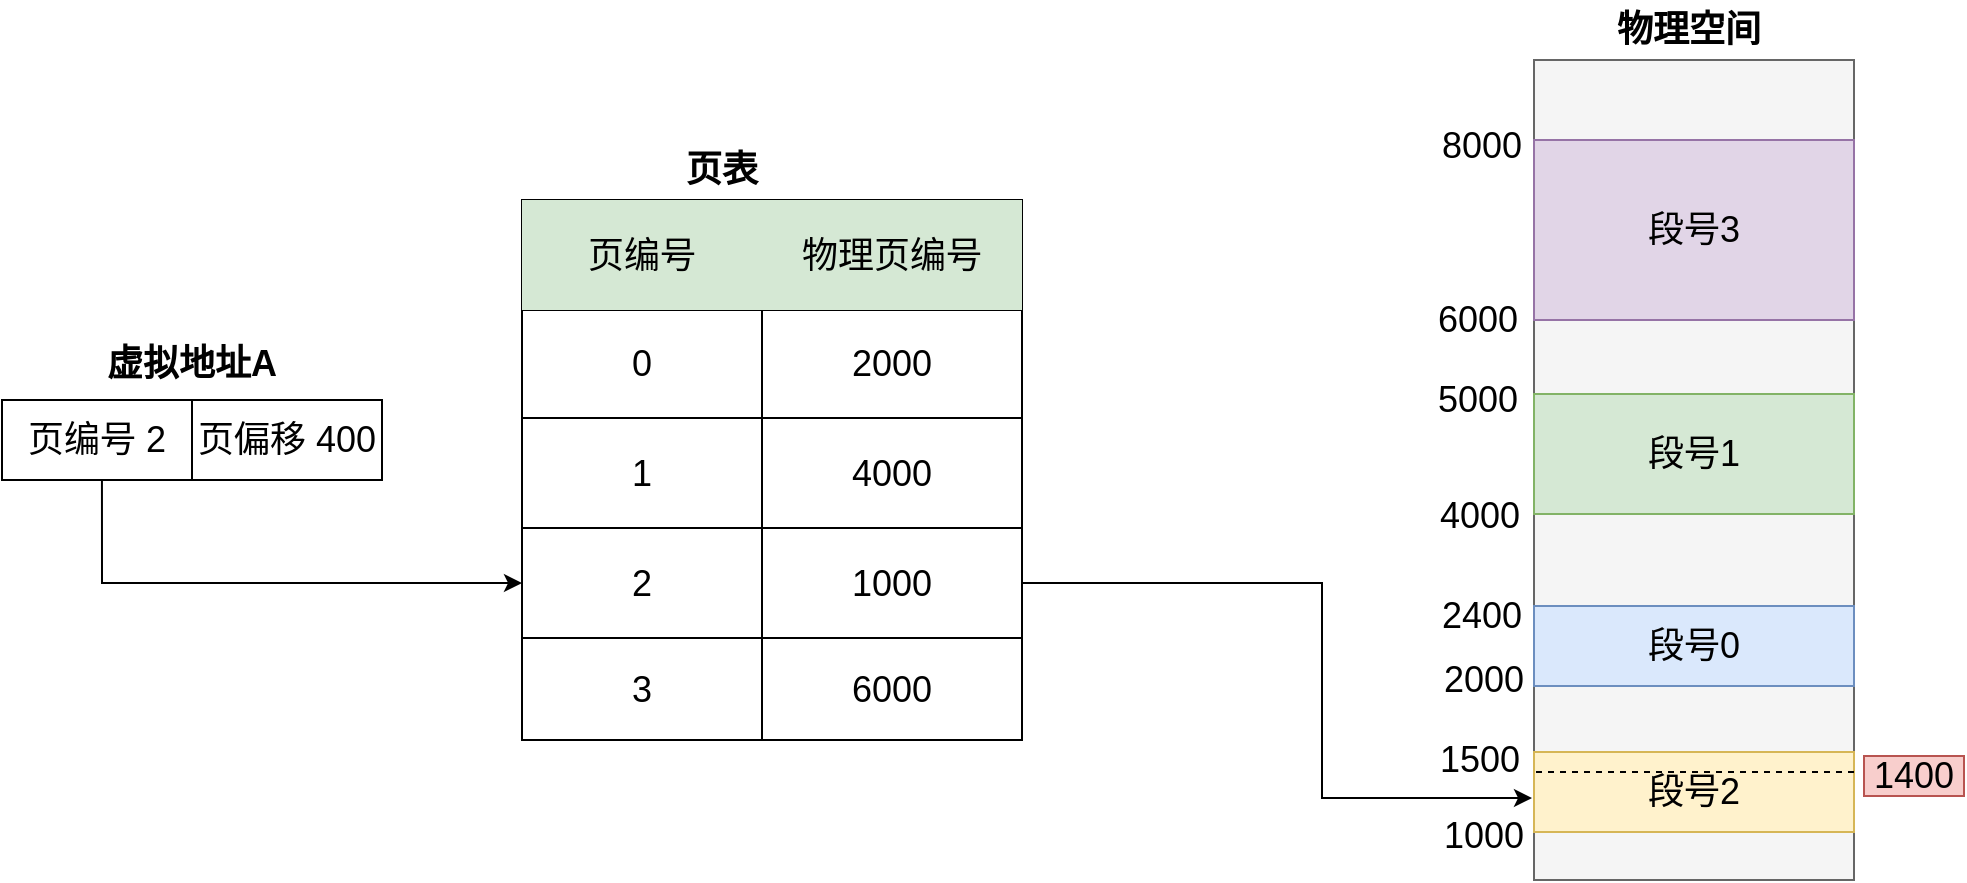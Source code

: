 <mxfile version="21.6.6" type="github">
  <diagram name="第 1 页" id="BTsdWNPQqWcm-0YrjVG-">
    <mxGraphModel dx="880" dy="446" grid="1" gridSize="10" guides="1" tooltips="1" connect="1" arrows="1" fold="1" page="1" pageScale="1" pageWidth="827" pageHeight="1169" math="0" shadow="0">
      <root>
        <mxCell id="0" />
        <mxCell id="1" parent="0" />
        <mxCell id="EJvOCMn2fVkZCT1Ls7Yq-1" value="" style="shape=table;startSize=0;container=1;collapsible=0;childLayout=tableLayout;fontSize=18;" vertex="1" parent="1">
          <mxGeometry x="290" y="160" width="250" height="270" as="geometry" />
        </mxCell>
        <mxCell id="EJvOCMn2fVkZCT1Ls7Yq-2" value="" style="shape=tableRow;horizontal=0;startSize=0;swimlaneHead=0;swimlaneBody=0;strokeColor=inherit;top=0;left=0;bottom=0;right=0;collapsible=0;dropTarget=0;fillColor=none;points=[[0,0.5],[1,0.5]];portConstraint=eastwest;fontSize=18;" vertex="1" parent="EJvOCMn2fVkZCT1Ls7Yq-1">
          <mxGeometry width="250" height="55" as="geometry" />
        </mxCell>
        <mxCell id="EJvOCMn2fVkZCT1Ls7Yq-3" value="页编号" style="shape=partialRectangle;html=1;whiteSpace=wrap;connectable=0;strokeColor=#82b366;overflow=hidden;fillColor=#d5e8d4;top=0;left=0;bottom=0;right=0;pointerEvents=1;fontSize=18;" vertex="1" parent="EJvOCMn2fVkZCT1Ls7Yq-2">
          <mxGeometry width="120" height="55" as="geometry">
            <mxRectangle width="120" height="55" as="alternateBounds" />
          </mxGeometry>
        </mxCell>
        <mxCell id="EJvOCMn2fVkZCT1Ls7Yq-4" value="物理页编号" style="shape=partialRectangle;html=1;whiteSpace=wrap;connectable=0;strokeColor=#82b366;overflow=hidden;fillColor=#d5e8d4;top=0;left=0;bottom=0;right=0;pointerEvents=1;fontSize=18;" vertex="1" parent="EJvOCMn2fVkZCT1Ls7Yq-2">
          <mxGeometry x="120" width="130" height="55" as="geometry">
            <mxRectangle width="130" height="55" as="alternateBounds" />
          </mxGeometry>
        </mxCell>
        <mxCell id="EJvOCMn2fVkZCT1Ls7Yq-6" value="" style="shape=tableRow;horizontal=0;startSize=0;swimlaneHead=0;swimlaneBody=0;strokeColor=inherit;top=0;left=0;bottom=0;right=0;collapsible=0;dropTarget=0;fillColor=none;points=[[0,0.5],[1,0.5]];portConstraint=eastwest;fontSize=18;" vertex="1" parent="EJvOCMn2fVkZCT1Ls7Yq-1">
          <mxGeometry y="55" width="250" height="54" as="geometry" />
        </mxCell>
        <mxCell id="EJvOCMn2fVkZCT1Ls7Yq-7" value="0" style="shape=partialRectangle;html=1;whiteSpace=wrap;connectable=0;strokeColor=inherit;overflow=hidden;fillColor=none;top=0;left=0;bottom=0;right=0;pointerEvents=1;fontSize=18;" vertex="1" parent="EJvOCMn2fVkZCT1Ls7Yq-6">
          <mxGeometry width="120" height="54" as="geometry">
            <mxRectangle width="120" height="54" as="alternateBounds" />
          </mxGeometry>
        </mxCell>
        <mxCell id="EJvOCMn2fVkZCT1Ls7Yq-8" value="2000" style="shape=partialRectangle;html=1;whiteSpace=wrap;connectable=0;strokeColor=inherit;overflow=hidden;fillColor=none;top=0;left=0;bottom=0;right=0;pointerEvents=1;fontSize=18;" vertex="1" parent="EJvOCMn2fVkZCT1Ls7Yq-6">
          <mxGeometry x="120" width="130" height="54" as="geometry">
            <mxRectangle width="130" height="54" as="alternateBounds" />
          </mxGeometry>
        </mxCell>
        <mxCell id="EJvOCMn2fVkZCT1Ls7Yq-10" value="" style="shape=tableRow;horizontal=0;startSize=0;swimlaneHead=0;swimlaneBody=0;strokeColor=inherit;top=0;left=0;bottom=0;right=0;collapsible=0;dropTarget=0;fillColor=none;points=[[0,0.5],[1,0.5]];portConstraint=eastwest;fontSize=18;" vertex="1" parent="EJvOCMn2fVkZCT1Ls7Yq-1">
          <mxGeometry y="109" width="250" height="55" as="geometry" />
        </mxCell>
        <mxCell id="EJvOCMn2fVkZCT1Ls7Yq-11" value="1" style="shape=partialRectangle;html=1;whiteSpace=wrap;connectable=0;strokeColor=inherit;overflow=hidden;fillColor=none;top=0;left=0;bottom=0;right=0;pointerEvents=1;fontSize=18;" vertex="1" parent="EJvOCMn2fVkZCT1Ls7Yq-10">
          <mxGeometry width="120" height="55" as="geometry">
            <mxRectangle width="120" height="55" as="alternateBounds" />
          </mxGeometry>
        </mxCell>
        <mxCell id="EJvOCMn2fVkZCT1Ls7Yq-12" value="4000" style="shape=partialRectangle;html=1;whiteSpace=wrap;connectable=0;strokeColor=inherit;overflow=hidden;fillColor=none;top=0;left=0;bottom=0;right=0;pointerEvents=1;fontSize=18;" vertex="1" parent="EJvOCMn2fVkZCT1Ls7Yq-10">
          <mxGeometry x="120" width="130" height="55" as="geometry">
            <mxRectangle width="130" height="55" as="alternateBounds" />
          </mxGeometry>
        </mxCell>
        <mxCell id="EJvOCMn2fVkZCT1Ls7Yq-14" style="shape=tableRow;horizontal=0;startSize=0;swimlaneHead=0;swimlaneBody=0;strokeColor=inherit;top=0;left=0;bottom=0;right=0;collapsible=0;dropTarget=0;fillColor=none;points=[[0,0.5],[1,0.5]];portConstraint=eastwest;fontSize=18;" vertex="1" parent="EJvOCMn2fVkZCT1Ls7Yq-1">
          <mxGeometry y="164" width="250" height="55" as="geometry" />
        </mxCell>
        <mxCell id="EJvOCMn2fVkZCT1Ls7Yq-15" value="2" style="shape=partialRectangle;html=1;whiteSpace=wrap;connectable=0;strokeColor=inherit;overflow=hidden;fillColor=none;top=0;left=0;bottom=0;right=0;pointerEvents=1;fontSize=18;" vertex="1" parent="EJvOCMn2fVkZCT1Ls7Yq-14">
          <mxGeometry width="120" height="55" as="geometry">
            <mxRectangle width="120" height="55" as="alternateBounds" />
          </mxGeometry>
        </mxCell>
        <mxCell id="EJvOCMn2fVkZCT1Ls7Yq-16" value="1000" style="shape=partialRectangle;html=1;whiteSpace=wrap;connectable=0;strokeColor=inherit;overflow=hidden;fillColor=none;top=0;left=0;bottom=0;right=0;pointerEvents=1;fontSize=18;" vertex="1" parent="EJvOCMn2fVkZCT1Ls7Yq-14">
          <mxGeometry x="120" width="130" height="55" as="geometry">
            <mxRectangle width="130" height="55" as="alternateBounds" />
          </mxGeometry>
        </mxCell>
        <mxCell id="EJvOCMn2fVkZCT1Ls7Yq-18" style="shape=tableRow;horizontal=0;startSize=0;swimlaneHead=0;swimlaneBody=0;strokeColor=inherit;top=0;left=0;bottom=0;right=0;collapsible=0;dropTarget=0;fillColor=none;points=[[0,0.5],[1,0.5]];portConstraint=eastwest;fontSize=18;" vertex="1" parent="EJvOCMn2fVkZCT1Ls7Yq-1">
          <mxGeometry y="219" width="250" height="51" as="geometry" />
        </mxCell>
        <mxCell id="EJvOCMn2fVkZCT1Ls7Yq-19" value="3" style="shape=partialRectangle;html=1;whiteSpace=wrap;connectable=0;strokeColor=inherit;overflow=hidden;fillColor=none;top=0;left=0;bottom=0;right=0;pointerEvents=1;fontSize=18;" vertex="1" parent="EJvOCMn2fVkZCT1Ls7Yq-18">
          <mxGeometry width="120" height="51" as="geometry">
            <mxRectangle width="120" height="51" as="alternateBounds" />
          </mxGeometry>
        </mxCell>
        <mxCell id="EJvOCMn2fVkZCT1Ls7Yq-20" value="6000" style="shape=partialRectangle;html=1;whiteSpace=wrap;connectable=0;strokeColor=inherit;overflow=hidden;fillColor=none;top=0;left=0;bottom=0;right=0;pointerEvents=1;fontSize=18;" vertex="1" parent="EJvOCMn2fVkZCT1Ls7Yq-18">
          <mxGeometry x="120" width="130" height="51" as="geometry">
            <mxRectangle width="130" height="51" as="alternateBounds" />
          </mxGeometry>
        </mxCell>
        <mxCell id="EJvOCMn2fVkZCT1Ls7Yq-22" value="" style="shape=table;startSize=0;container=1;collapsible=0;childLayout=tableLayout;fontSize=18;" vertex="1" parent="1">
          <mxGeometry x="30" y="260" width="190" height="40" as="geometry" />
        </mxCell>
        <mxCell id="EJvOCMn2fVkZCT1Ls7Yq-23" value="" style="shape=tableRow;horizontal=0;startSize=0;swimlaneHead=0;swimlaneBody=0;strokeColor=inherit;top=0;left=0;bottom=0;right=0;collapsible=0;dropTarget=0;fillColor=none;points=[[0,0.5],[1,0.5]];portConstraint=eastwest;fontSize=18;" vertex="1" parent="EJvOCMn2fVkZCT1Ls7Yq-22">
          <mxGeometry width="190" height="40" as="geometry" />
        </mxCell>
        <mxCell id="EJvOCMn2fVkZCT1Ls7Yq-24" value="页编号 2" style="shape=partialRectangle;html=1;whiteSpace=wrap;connectable=0;strokeColor=inherit;overflow=hidden;fillColor=none;top=0;left=0;bottom=0;right=0;pointerEvents=1;fontSize=18;" vertex="1" parent="EJvOCMn2fVkZCT1Ls7Yq-23">
          <mxGeometry width="95" height="40" as="geometry">
            <mxRectangle width="95" height="40" as="alternateBounds" />
          </mxGeometry>
        </mxCell>
        <mxCell id="EJvOCMn2fVkZCT1Ls7Yq-25" value="页偏移 400" style="shape=partialRectangle;html=1;whiteSpace=wrap;connectable=0;strokeColor=inherit;overflow=hidden;fillColor=none;top=0;left=0;bottom=0;right=0;pointerEvents=1;fontSize=18;" vertex="1" parent="EJvOCMn2fVkZCT1Ls7Yq-23">
          <mxGeometry x="95" width="95" height="40" as="geometry">
            <mxRectangle width="95" height="40" as="alternateBounds" />
          </mxGeometry>
        </mxCell>
        <mxCell id="EJvOCMn2fVkZCT1Ls7Yq-26" value="虚拟地址A" style="text;html=1;strokeColor=none;fillColor=none;align=center;verticalAlign=middle;whiteSpace=wrap;rounded=0;fontSize=18;fontStyle=1" vertex="1" parent="1">
          <mxGeometry x="60" y="227" width="130" height="30" as="geometry" />
        </mxCell>
        <mxCell id="EJvOCMn2fVkZCT1Ls7Yq-27" value="页表" style="text;html=1;strokeColor=none;fillColor=none;align=center;verticalAlign=middle;whiteSpace=wrap;rounded=0;fontSize=18;fontStyle=1" vertex="1" parent="1">
          <mxGeometry x="360" y="130" width="60" height="30" as="geometry" />
        </mxCell>
        <mxCell id="EJvOCMn2fVkZCT1Ls7Yq-28" value="" style="rounded=0;whiteSpace=wrap;html=1;fillColor=#f5f5f5;fontColor=#333333;strokeColor=#666666;fontSize=18;" vertex="1" parent="1">
          <mxGeometry x="796" y="90" width="160" height="410" as="geometry" />
        </mxCell>
        <mxCell id="EJvOCMn2fVkZCT1Ls7Yq-29" value="段号2" style="rounded=0;whiteSpace=wrap;html=1;fillColor=#fff2cc;strokeColor=#d6b656;fontSize=18;" vertex="1" parent="1">
          <mxGeometry x="796" y="436" width="160" height="40" as="geometry" />
        </mxCell>
        <mxCell id="EJvOCMn2fVkZCT1Ls7Yq-30" value="1000" style="text;html=1;strokeColor=none;fillColor=none;align=center;verticalAlign=middle;whiteSpace=wrap;rounded=0;fontSize=18;" vertex="1" parent="1">
          <mxGeometry x="741" y="463" width="60" height="30" as="geometry" />
        </mxCell>
        <mxCell id="EJvOCMn2fVkZCT1Ls7Yq-31" value="1500" style="text;html=1;strokeColor=none;fillColor=none;align=center;verticalAlign=middle;whiteSpace=wrap;rounded=0;fontSize=18;" vertex="1" parent="1">
          <mxGeometry x="739" y="425" width="60" height="30" as="geometry" />
        </mxCell>
        <mxCell id="EJvOCMn2fVkZCT1Ls7Yq-32" value="段号0" style="rounded=0;whiteSpace=wrap;html=1;fillColor=#dae8fc;strokeColor=#6c8ebf;fontSize=18;" vertex="1" parent="1">
          <mxGeometry x="796" y="363" width="160" height="40" as="geometry" />
        </mxCell>
        <mxCell id="EJvOCMn2fVkZCT1Ls7Yq-33" value="段号1" style="rounded=0;whiteSpace=wrap;html=1;fillColor=#d5e8d4;strokeColor=#82b366;fontSize=18;" vertex="1" parent="1">
          <mxGeometry x="796" y="257" width="160" height="60" as="geometry" />
        </mxCell>
        <mxCell id="EJvOCMn2fVkZCT1Ls7Yq-34" value="段号3" style="rounded=0;whiteSpace=wrap;html=1;fillColor=#e1d5e7;strokeColor=#9673a6;fontSize=18;" vertex="1" parent="1">
          <mxGeometry x="796" y="130" width="160" height="90" as="geometry" />
        </mxCell>
        <mxCell id="EJvOCMn2fVkZCT1Ls7Yq-35" value="2000" style="text;html=1;strokeColor=none;fillColor=none;align=center;verticalAlign=middle;whiteSpace=wrap;rounded=0;fontSize=18;" vertex="1" parent="1">
          <mxGeometry x="741" y="385" width="60" height="30" as="geometry" />
        </mxCell>
        <mxCell id="EJvOCMn2fVkZCT1Ls7Yq-36" value="2400" style="text;html=1;strokeColor=none;fillColor=none;align=center;verticalAlign=middle;whiteSpace=wrap;rounded=0;fontSize=18;" vertex="1" parent="1">
          <mxGeometry x="740" y="353" width="60" height="30" as="geometry" />
        </mxCell>
        <mxCell id="EJvOCMn2fVkZCT1Ls7Yq-37" value="4000" style="text;html=1;strokeColor=none;fillColor=none;align=center;verticalAlign=middle;whiteSpace=wrap;rounded=0;fontSize=18;" vertex="1" parent="1">
          <mxGeometry x="739" y="303" width="60" height="30" as="geometry" />
        </mxCell>
        <mxCell id="EJvOCMn2fVkZCT1Ls7Yq-38" value="5000" style="text;html=1;strokeColor=none;fillColor=none;align=center;verticalAlign=middle;whiteSpace=wrap;rounded=0;fontSize=18;" vertex="1" parent="1">
          <mxGeometry x="738" y="245" width="60" height="30" as="geometry" />
        </mxCell>
        <mxCell id="EJvOCMn2fVkZCT1Ls7Yq-39" value="6000" style="text;html=1;strokeColor=none;fillColor=none;align=center;verticalAlign=middle;whiteSpace=wrap;rounded=0;fontStyle=0;fontSize=18;" vertex="1" parent="1">
          <mxGeometry x="738" y="205" width="60" height="30" as="geometry" />
        </mxCell>
        <mxCell id="EJvOCMn2fVkZCT1Ls7Yq-40" value="8000" style="text;html=1;strokeColor=none;fillColor=none;align=center;verticalAlign=middle;whiteSpace=wrap;rounded=0;fontSize=18;" vertex="1" parent="1">
          <mxGeometry x="740" y="118" width="60" height="30" as="geometry" />
        </mxCell>
        <mxCell id="EJvOCMn2fVkZCT1Ls7Yq-41" value="" style="endArrow=classic;html=1;rounded=0;edgeStyle=orthogonalEdgeStyle;entryX=0;entryY=0.5;entryDx=0;entryDy=0;exitX=0.263;exitY=1;exitDx=0;exitDy=0;exitPerimeter=0;" edge="1" parent="1" source="EJvOCMn2fVkZCT1Ls7Yq-23" target="EJvOCMn2fVkZCT1Ls7Yq-14">
          <mxGeometry width="50" height="50" relative="1" as="geometry">
            <mxPoint x="90" y="310" as="sourcePoint" />
            <mxPoint x="480" y="260" as="targetPoint" />
          </mxGeometry>
        </mxCell>
        <mxCell id="EJvOCMn2fVkZCT1Ls7Yq-42" value="" style="endArrow=classic;html=1;rounded=0;exitX=1;exitY=0.5;exitDx=0;exitDy=0;edgeStyle=orthogonalEdgeStyle;entryX=0.9;entryY=-0.133;entryDx=0;entryDy=0;entryPerimeter=0;" edge="1" parent="1" source="EJvOCMn2fVkZCT1Ls7Yq-14" target="EJvOCMn2fVkZCT1Ls7Yq-30">
          <mxGeometry width="50" height="50" relative="1" as="geometry">
            <mxPoint x="150" y="490" as="sourcePoint" />
            <mxPoint x="200" y="440" as="targetPoint" />
            <Array as="points">
              <mxPoint x="690" y="352" />
              <mxPoint x="690" y="459" />
            </Array>
          </mxGeometry>
        </mxCell>
        <mxCell id="EJvOCMn2fVkZCT1Ls7Yq-43" value="" style="endArrow=none;html=1;rounded=0;entryX=1;entryY=0.25;entryDx=0;entryDy=0;dashed=1;" edge="1" parent="1" target="EJvOCMn2fVkZCT1Ls7Yq-29">
          <mxGeometry width="50" height="50" relative="1" as="geometry">
            <mxPoint x="797" y="446" as="sourcePoint" />
            <mxPoint x="350" y="480" as="targetPoint" />
          </mxGeometry>
        </mxCell>
        <mxCell id="EJvOCMn2fVkZCT1Ls7Yq-44" value="1400" style="text;html=1;strokeColor=#b85450;fillColor=#f8cecc;align=center;verticalAlign=middle;whiteSpace=wrap;rounded=0;fontSize=18;" vertex="1" parent="1">
          <mxGeometry x="961" y="438" width="50" height="20" as="geometry" />
        </mxCell>
        <mxCell id="EJvOCMn2fVkZCT1Ls7Yq-45" value="物理空间" style="text;html=1;strokeColor=none;fillColor=none;align=center;verticalAlign=middle;whiteSpace=wrap;rounded=0;fontSize=18;fontStyle=1" vertex="1" parent="1">
          <mxGeometry x="827" y="60" width="93" height="30" as="geometry" />
        </mxCell>
      </root>
    </mxGraphModel>
  </diagram>
</mxfile>
